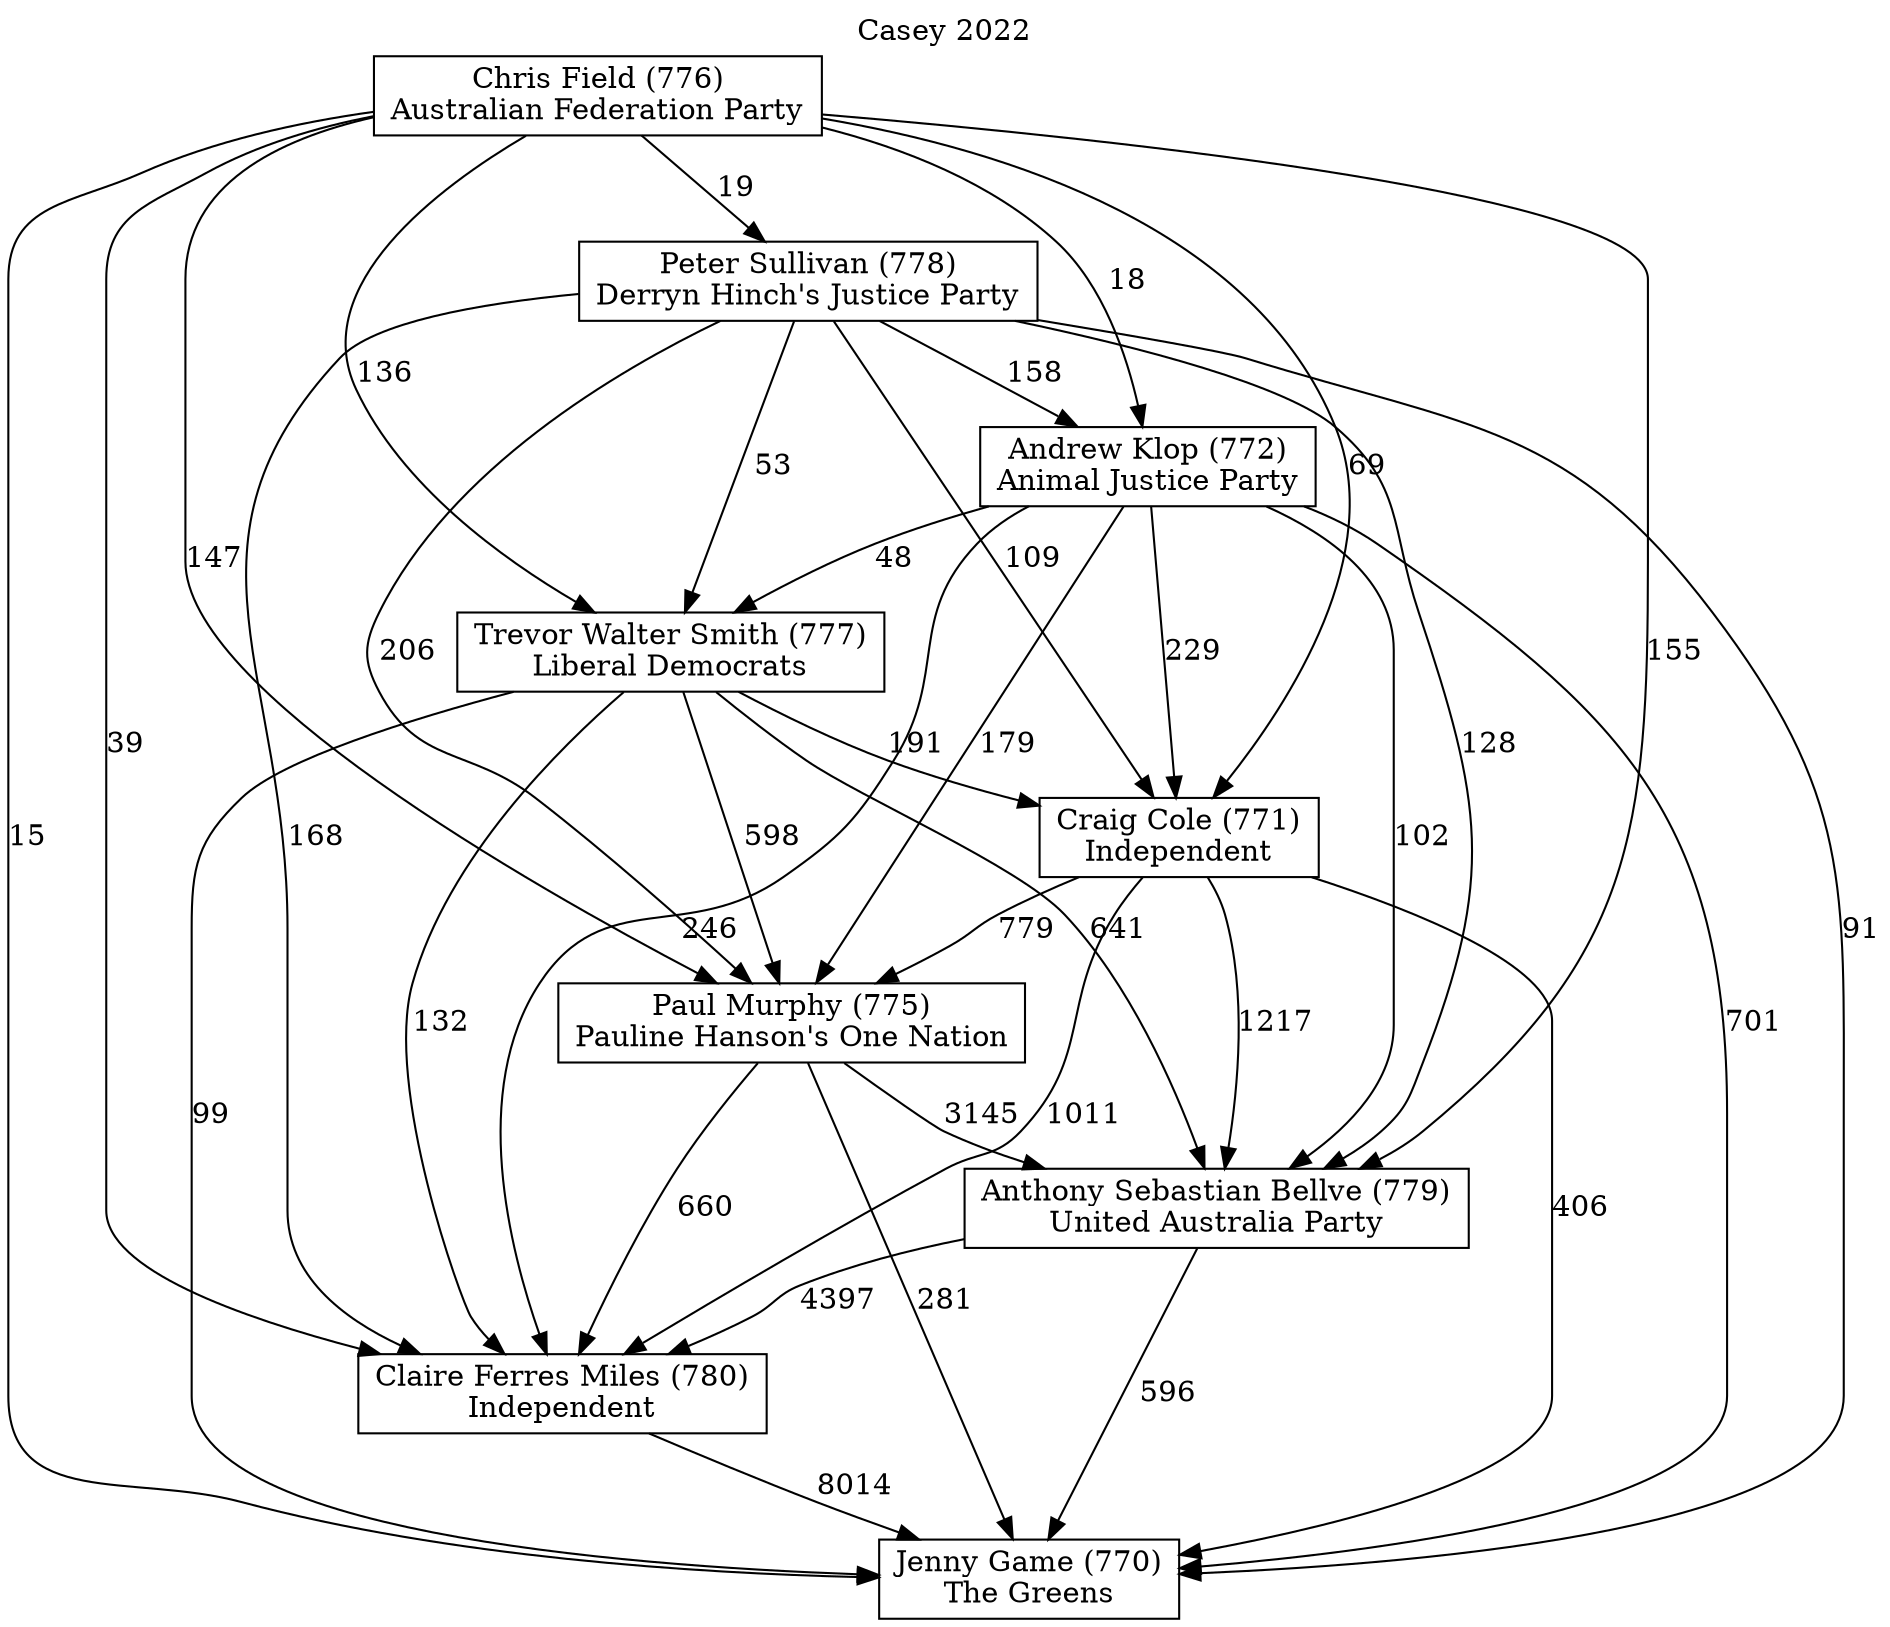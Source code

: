 // House preference flow
digraph "Jenny Game (770)_Casey_2022" {
	graph [label="Casey 2022" labelloc=t mclimit=10]
	node [shape=box]
	"Andrew Klop (772)" [label="Andrew Klop (772)
Animal Justice Party"]
	"Anthony Sebastian Bellve (779)" [label="Anthony Sebastian Bellve (779)
United Australia Party"]
	"Chris Field (776)" [label="Chris Field (776)
Australian Federation Party"]
	"Claire Ferres Miles (780)" [label="Claire Ferres Miles (780)
Independent"]
	"Craig Cole (771)" [label="Craig Cole (771)
Independent"]
	"Jenny Game (770)" [label="Jenny Game (770)
The Greens"]
	"Paul Murphy (775)" [label="Paul Murphy (775)
Pauline Hanson's One Nation"]
	"Peter Sullivan (778)" [label="Peter Sullivan (778)
Derryn Hinch's Justice Party"]
	"Trevor Walter Smith (777)" [label="Trevor Walter Smith (777)
Liberal Democrats"]
	"Andrew Klop (772)" -> "Anthony Sebastian Bellve (779)" [label=102]
	"Andrew Klop (772)" -> "Claire Ferres Miles (780)" [label=246]
	"Andrew Klop (772)" -> "Craig Cole (771)" [label=229]
	"Andrew Klop (772)" -> "Jenny Game (770)" [label=701]
	"Andrew Klop (772)" -> "Paul Murphy (775)" [label=179]
	"Andrew Klop (772)" -> "Trevor Walter Smith (777)" [label=48]
	"Anthony Sebastian Bellve (779)" -> "Claire Ferres Miles (780)" [label=4397]
	"Anthony Sebastian Bellve (779)" -> "Jenny Game (770)" [label=596]
	"Chris Field (776)" -> "Andrew Klop (772)" [label=18]
	"Chris Field (776)" -> "Anthony Sebastian Bellve (779)" [label=155]
	"Chris Field (776)" -> "Claire Ferres Miles (780)" [label=39]
	"Chris Field (776)" -> "Craig Cole (771)" [label=69]
	"Chris Field (776)" -> "Jenny Game (770)" [label=15]
	"Chris Field (776)" -> "Paul Murphy (775)" [label=147]
	"Chris Field (776)" -> "Peter Sullivan (778)" [label=19]
	"Chris Field (776)" -> "Trevor Walter Smith (777)" [label=136]
	"Claire Ferres Miles (780)" -> "Jenny Game (770)" [label=8014]
	"Craig Cole (771)" -> "Anthony Sebastian Bellve (779)" [label=1217]
	"Craig Cole (771)" -> "Claire Ferres Miles (780)" [label=1011]
	"Craig Cole (771)" -> "Jenny Game (770)" [label=406]
	"Craig Cole (771)" -> "Paul Murphy (775)" [label=779]
	"Paul Murphy (775)" -> "Anthony Sebastian Bellve (779)" [label=3145]
	"Paul Murphy (775)" -> "Claire Ferres Miles (780)" [label=660]
	"Paul Murphy (775)" -> "Jenny Game (770)" [label=281]
	"Peter Sullivan (778)" -> "Andrew Klop (772)" [label=158]
	"Peter Sullivan (778)" -> "Anthony Sebastian Bellve (779)" [label=128]
	"Peter Sullivan (778)" -> "Claire Ferres Miles (780)" [label=168]
	"Peter Sullivan (778)" -> "Craig Cole (771)" [label=109]
	"Peter Sullivan (778)" -> "Jenny Game (770)" [label=91]
	"Peter Sullivan (778)" -> "Paul Murphy (775)" [label=206]
	"Peter Sullivan (778)" -> "Trevor Walter Smith (777)" [label=53]
	"Trevor Walter Smith (777)" -> "Anthony Sebastian Bellve (779)" [label=641]
	"Trevor Walter Smith (777)" -> "Claire Ferres Miles (780)" [label=132]
	"Trevor Walter Smith (777)" -> "Craig Cole (771)" [label=191]
	"Trevor Walter Smith (777)" -> "Jenny Game (770)" [label=99]
	"Trevor Walter Smith (777)" -> "Paul Murphy (775)" [label=598]
}
